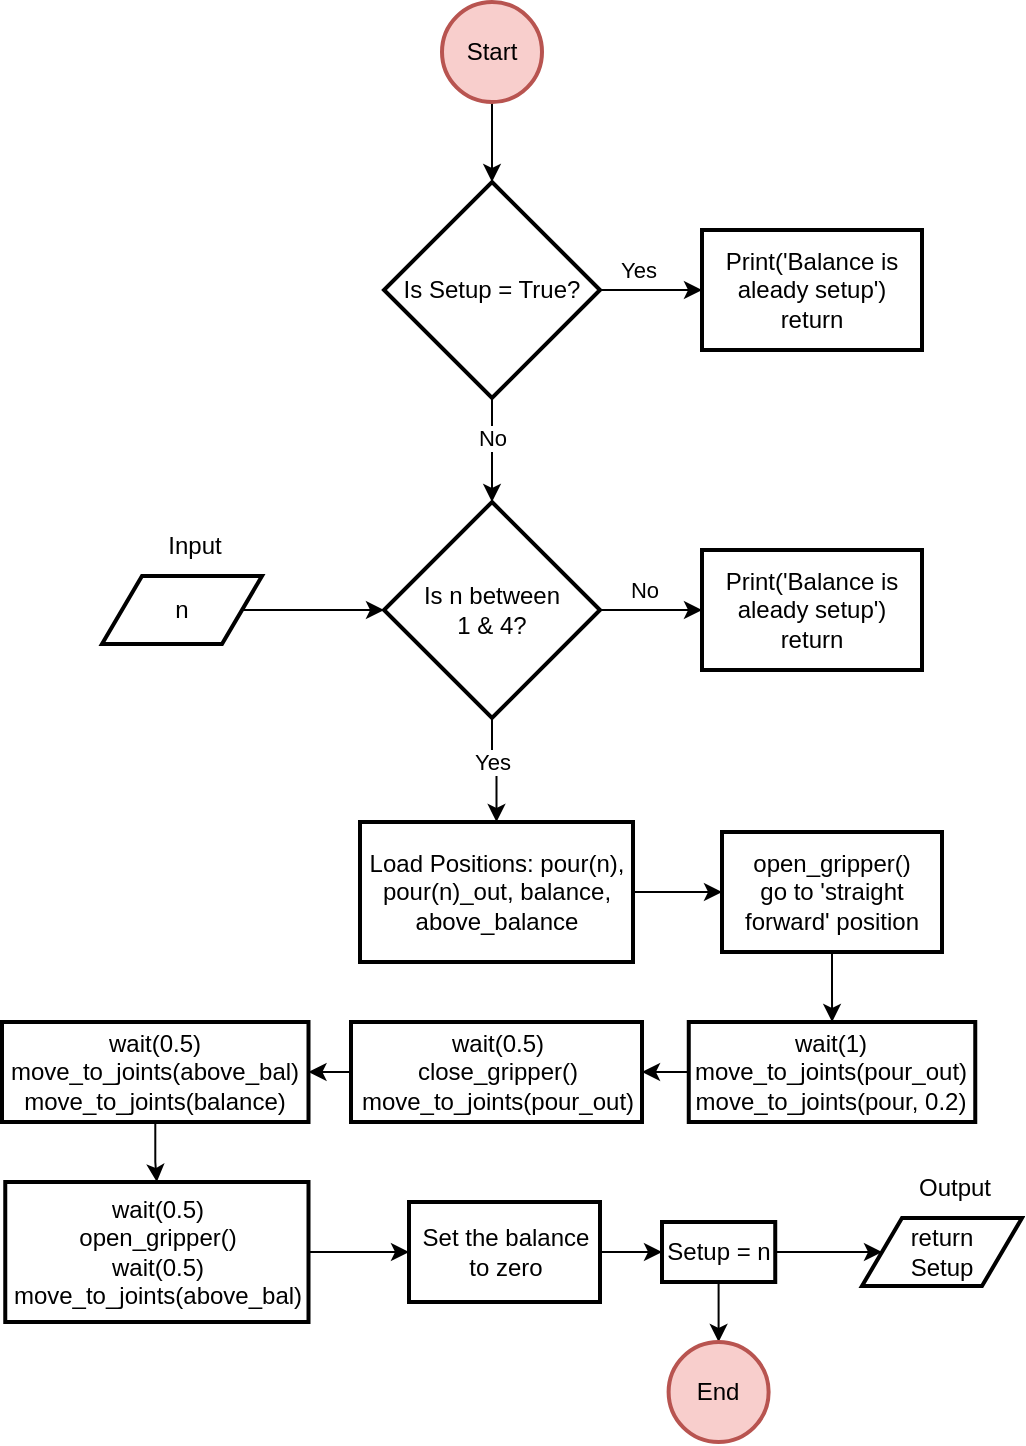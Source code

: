<mxfile version="22.1.4" type="device" pages="2">
  <diagram name="Page-1" id="n2CmUXlTVCa2VHgbeJmE">
    <mxGraphModel dx="1000" dy="1206" grid="1" gridSize="10" guides="1" tooltips="1" connect="1" arrows="1" fold="1" page="1" pageScale="1" pageWidth="850" pageHeight="1100" background="none" math="0" shadow="0">
      <root>
        <mxCell id="0" />
        <mxCell id="1" parent="0" />
        <mxCell id="a8kr29sQwqSw2Ld3Loyp-23" style="edgeStyle=orthogonalEdgeStyle;rounded=0;orthogonalLoop=1;jettySize=auto;html=1;" parent="1" source="4" target="6" edge="1">
          <mxGeometry relative="1" as="geometry" />
        </mxCell>
        <mxCell id="a8kr29sQwqSw2Ld3Loyp-24" value="Yes" style="edgeLabel;html=1;align=center;verticalAlign=middle;resizable=0;points=[];" parent="a8kr29sQwqSw2Ld3Loyp-23" vertex="1" connectable="0">
          <mxGeometry x="-0.271" y="3" relative="1" as="geometry">
            <mxPoint y="-7" as="offset" />
          </mxGeometry>
        </mxCell>
        <mxCell id="a8kr29sQwqSw2Ld3Loyp-26" style="edgeStyle=orthogonalEdgeStyle;rounded=0;orthogonalLoop=1;jettySize=auto;html=1;" parent="1" edge="1">
          <mxGeometry relative="1" as="geometry">
            <mxPoint x="405" y="218" as="sourcePoint" />
            <mxPoint x="405" y="270" as="targetPoint" />
          </mxGeometry>
        </mxCell>
        <mxCell id="a8kr29sQwqSw2Ld3Loyp-27" value="No" style="edgeLabel;html=1;align=center;verticalAlign=middle;resizable=0;points=[];" parent="a8kr29sQwqSw2Ld3Loyp-26" vertex="1" connectable="0">
          <mxGeometry x="-0.269" y="-1" relative="1" as="geometry">
            <mxPoint x="1" y="1" as="offset" />
          </mxGeometry>
        </mxCell>
        <mxCell id="4" value="Is Setup = True?" style="rhombus;strokeWidth=2;whiteSpace=wrap;" parent="1" vertex="1">
          <mxGeometry x="351" y="110" width="108" height="108" as="geometry" />
        </mxCell>
        <mxCell id="a8kr29sQwqSw2Ld3Loyp-38" style="edgeStyle=orthogonalEdgeStyle;rounded=0;orthogonalLoop=1;jettySize=auto;html=1;" parent="1" source="5" target="a8kr29sQwqSw2Ld3Loyp-37" edge="1">
          <mxGeometry relative="1" as="geometry" />
        </mxCell>
        <mxCell id="5" value="Load Positions: pour(n), pour(n)_out, balance, above_balance" style="whiteSpace=wrap;strokeWidth=2;" parent="1" vertex="1">
          <mxGeometry x="339" y="430" width="136.5" height="70" as="geometry" />
        </mxCell>
        <mxCell id="6" value="Print(&#39;Balance is aleady setup&#39;)&#xa;return" style="whiteSpace=wrap;strokeWidth=2;" parent="1" vertex="1">
          <mxGeometry x="510" y="134" width="110" height="60" as="geometry" />
        </mxCell>
        <mxCell id="a8kr29sQwqSw2Ld3Loyp-19" style="edgeStyle=orthogonalEdgeStyle;rounded=0;orthogonalLoop=1;jettySize=auto;html=1;" parent="1" source="a8kr29sQwqSw2Ld3Loyp-18" target="4" edge="1">
          <mxGeometry relative="1" as="geometry" />
        </mxCell>
        <mxCell id="a8kr29sQwqSw2Ld3Loyp-18" value="Start" style="ellipse;whiteSpace=wrap;html=1;aspect=fixed;strokeWidth=2;fillColor=#f8cecc;strokeColor=#b85450;" parent="1" vertex="1">
          <mxGeometry x="380" y="20" width="50" height="50" as="geometry" />
        </mxCell>
        <mxCell id="a8kr29sQwqSw2Ld3Loyp-28" value="" style="edgeStyle=orthogonalEdgeStyle;rounded=0;orthogonalLoop=1;jettySize=auto;html=1;" parent="1" source="a8kr29sQwqSw2Ld3Loyp-20" target="a8kr29sQwqSw2Ld3Loyp-25" edge="1">
          <mxGeometry relative="1" as="geometry" />
        </mxCell>
        <mxCell id="a8kr29sQwqSw2Ld3Loyp-20" value="n" style="shape=parallelogram;perimeter=parallelogramPerimeter;whiteSpace=wrap;html=1;fixedSize=1;strokeWidth=2;" parent="1" vertex="1">
          <mxGeometry x="210" y="307" width="80" height="34" as="geometry" />
        </mxCell>
        <mxCell id="a8kr29sQwqSw2Ld3Loyp-22" value="Input" style="text;html=1;align=center;verticalAlign=middle;resizable=0;points=[];autosize=1;strokeColor=none;fillColor=none;" parent="1" vertex="1">
          <mxGeometry x="231" y="277" width="50" height="30" as="geometry" />
        </mxCell>
        <mxCell id="a8kr29sQwqSw2Ld3Loyp-30" value="" style="edgeStyle=orthogonalEdgeStyle;rounded=0;orthogonalLoop=1;jettySize=auto;html=1;" parent="1" edge="1">
          <mxGeometry relative="1" as="geometry">
            <mxPoint x="459" y="324" as="sourcePoint" />
            <mxPoint x="510" y="324" as="targetPoint" />
          </mxGeometry>
        </mxCell>
        <mxCell id="a8kr29sQwqSw2Ld3Loyp-31" value="No" style="edgeLabel;html=1;align=center;verticalAlign=middle;resizable=0;points=[];" parent="a8kr29sQwqSw2Ld3Loyp-30" vertex="1" connectable="0">
          <mxGeometry x="-0.161" y="-1" relative="1" as="geometry">
            <mxPoint y="-11" as="offset" />
          </mxGeometry>
        </mxCell>
        <mxCell id="a8kr29sQwqSw2Ld3Loyp-32" style="edgeStyle=orthogonalEdgeStyle;rounded=0;orthogonalLoop=1;jettySize=auto;html=1;" parent="1" source="a8kr29sQwqSw2Ld3Loyp-25" target="5" edge="1">
          <mxGeometry relative="1" as="geometry" />
        </mxCell>
        <mxCell id="a8kr29sQwqSw2Ld3Loyp-35" value="Yes" style="edgeLabel;html=1;align=center;verticalAlign=middle;resizable=0;points=[];" parent="a8kr29sQwqSw2Ld3Loyp-32" vertex="1" connectable="0">
          <mxGeometry x="-0.215" relative="1" as="geometry">
            <mxPoint as="offset" />
          </mxGeometry>
        </mxCell>
        <mxCell id="a8kr29sQwqSw2Ld3Loyp-25" value="Is n between &#xa;1 &amp; 4?" style="rhombus;strokeWidth=2;whiteSpace=wrap;" parent="1" vertex="1">
          <mxGeometry x="351" y="270" width="108" height="108" as="geometry" />
        </mxCell>
        <mxCell id="a8kr29sQwqSw2Ld3Loyp-29" value="Print(&#39;Balance is aleady setup&#39;)&#xa;return" style="whiteSpace=wrap;strokeWidth=2;" parent="1" vertex="1">
          <mxGeometry x="510" y="294" width="110" height="60" as="geometry" />
        </mxCell>
        <mxCell id="a8kr29sQwqSw2Ld3Loyp-42" value="" style="edgeStyle=orthogonalEdgeStyle;rounded=0;orthogonalLoop=1;jettySize=auto;html=1;" parent="1" source="a8kr29sQwqSw2Ld3Loyp-37" target="a8kr29sQwqSw2Ld3Loyp-40" edge="1">
          <mxGeometry relative="1" as="geometry" />
        </mxCell>
        <mxCell id="a8kr29sQwqSw2Ld3Loyp-37" value="open_gripper()&#xa;go to &#39;straight forward&#39; position" style="whiteSpace=wrap;strokeWidth=2;" parent="1" vertex="1">
          <mxGeometry x="520" y="435" width="110" height="60" as="geometry" />
        </mxCell>
        <mxCell id="a8kr29sQwqSw2Ld3Loyp-44" value="" style="edgeStyle=orthogonalEdgeStyle;rounded=0;orthogonalLoop=1;jettySize=auto;html=1;" parent="1" source="a8kr29sQwqSw2Ld3Loyp-40" target="a8kr29sQwqSw2Ld3Loyp-43" edge="1">
          <mxGeometry relative="1" as="geometry" />
        </mxCell>
        <mxCell id="a8kr29sQwqSw2Ld3Loyp-40" value="wait(1)&#xa;move_to_joints(pour_out)&#xa;move_to_joints(pour, 0.2)" style="whiteSpace=wrap;strokeWidth=2;" parent="1" vertex="1">
          <mxGeometry x="503.38" y="530" width="143.25" height="50" as="geometry" />
        </mxCell>
        <mxCell id="a8kr29sQwqSw2Ld3Loyp-46" value="" style="edgeStyle=orthogonalEdgeStyle;rounded=0;orthogonalLoop=1;jettySize=auto;html=1;" parent="1" source="a8kr29sQwqSw2Ld3Loyp-43" target="a8kr29sQwqSw2Ld3Loyp-45" edge="1">
          <mxGeometry relative="1" as="geometry" />
        </mxCell>
        <mxCell id="a8kr29sQwqSw2Ld3Loyp-43" value="wait(0.5)&#xa;close_gripper()&#xa;move_to_joints(pour_out)" style="whiteSpace=wrap;strokeWidth=2;" parent="1" vertex="1">
          <mxGeometry x="334.5" y="530" width="145.5" height="50" as="geometry" />
        </mxCell>
        <mxCell id="a8kr29sQwqSw2Ld3Loyp-48" style="edgeStyle=orthogonalEdgeStyle;rounded=0;orthogonalLoop=1;jettySize=auto;html=1;" parent="1" source="a8kr29sQwqSw2Ld3Loyp-45" target="a8kr29sQwqSw2Ld3Loyp-47" edge="1">
          <mxGeometry relative="1" as="geometry" />
        </mxCell>
        <mxCell id="a8kr29sQwqSw2Ld3Loyp-45" value="wait(0.5)&#xa;move_to_joints(above_bal)&#xa;move_to_joints(balance)" style="whiteSpace=wrap;strokeWidth=2;" parent="1" vertex="1">
          <mxGeometry x="160" y="530" width="153.25" height="50" as="geometry" />
        </mxCell>
        <mxCell id="Vi2VcIwtadFdiQf3HUPj-10" value="" style="edgeStyle=orthogonalEdgeStyle;rounded=0;orthogonalLoop=1;jettySize=auto;html=1;" edge="1" parent="1" source="a8kr29sQwqSw2Ld3Loyp-47" target="Vi2VcIwtadFdiQf3HUPj-9">
          <mxGeometry relative="1" as="geometry" />
        </mxCell>
        <mxCell id="a8kr29sQwqSw2Ld3Loyp-47" value="&#xa;wait(0.5)&#xa;open_gripper()&#xa;wait(0.5)&#xa;move_to_joints(above_bal)&#xa;" style="whiteSpace=wrap;strokeWidth=2;" parent="1" vertex="1">
          <mxGeometry x="161.63" y="610" width="151.62" height="70" as="geometry" />
        </mxCell>
        <mxCell id="Vi2VcIwtadFdiQf3HUPj-13" value="" style="edgeStyle=orthogonalEdgeStyle;rounded=0;orthogonalLoop=1;jettySize=auto;html=1;" edge="1" parent="1" source="Vi2VcIwtadFdiQf3HUPj-9" target="Vi2VcIwtadFdiQf3HUPj-11">
          <mxGeometry relative="1" as="geometry" />
        </mxCell>
        <mxCell id="Vi2VcIwtadFdiQf3HUPj-9" value="Set the balance to zero" style="whiteSpace=wrap;strokeWidth=2;" vertex="1" parent="1">
          <mxGeometry x="363.5" y="620" width="95.5" height="50" as="geometry" />
        </mxCell>
        <mxCell id="Vi2VcIwtadFdiQf3HUPj-18" style="edgeStyle=orthogonalEdgeStyle;rounded=0;orthogonalLoop=1;jettySize=auto;html=1;" edge="1" parent="1" source="Vi2VcIwtadFdiQf3HUPj-11" target="Vi2VcIwtadFdiQf3HUPj-14">
          <mxGeometry relative="1" as="geometry" />
        </mxCell>
        <mxCell id="Vi2VcIwtadFdiQf3HUPj-20" value="" style="edgeStyle=orthogonalEdgeStyle;rounded=0;orthogonalLoop=1;jettySize=auto;html=1;" edge="1" parent="1" source="Vi2VcIwtadFdiQf3HUPj-11" target="Vi2VcIwtadFdiQf3HUPj-19">
          <mxGeometry relative="1" as="geometry" />
        </mxCell>
        <mxCell id="Vi2VcIwtadFdiQf3HUPj-11" value="Setup = n" style="whiteSpace=wrap;strokeWidth=2;" vertex="1" parent="1">
          <mxGeometry x="490" y="630" width="56.62" height="30" as="geometry" />
        </mxCell>
        <mxCell id="Vi2VcIwtadFdiQf3HUPj-14" value="return&lt;br&gt;Setup" style="shape=parallelogram;perimeter=parallelogramPerimeter;whiteSpace=wrap;html=1;fixedSize=1;strokeWidth=2;" vertex="1" parent="1">
          <mxGeometry x="590" y="628" width="80" height="34" as="geometry" />
        </mxCell>
        <mxCell id="Vi2VcIwtadFdiQf3HUPj-15" value="Output" style="text;html=1;align=center;verticalAlign=middle;resizable=0;points=[];autosize=1;strokeColor=none;fillColor=none;" vertex="1" parent="1">
          <mxGeometry x="606" y="598" width="60" height="30" as="geometry" />
        </mxCell>
        <mxCell id="Vi2VcIwtadFdiQf3HUPj-19" value="End" style="ellipse;whiteSpace=wrap;html=1;aspect=fixed;strokeWidth=2;fillColor=#f8cecc;strokeColor=#b85450;" vertex="1" parent="1">
          <mxGeometry x="493.31" y="690" width="50" height="50" as="geometry" />
        </mxCell>
      </root>
    </mxGraphModel>
  </diagram>
  <diagram id="8fAOV2323zXgEywI4QaJ" name="Page-2">
    <mxGraphModel dx="1152" dy="0" grid="1" gridSize="10" guides="1" tooltips="1" connect="1" arrows="1" fold="1" page="1" pageScale="1" pageWidth="850" pageHeight="1100" math="0" shadow="0">
      <root>
        <mxCell id="0" />
        <mxCell id="1" parent="0" />
      </root>
    </mxGraphModel>
  </diagram>
</mxfile>
